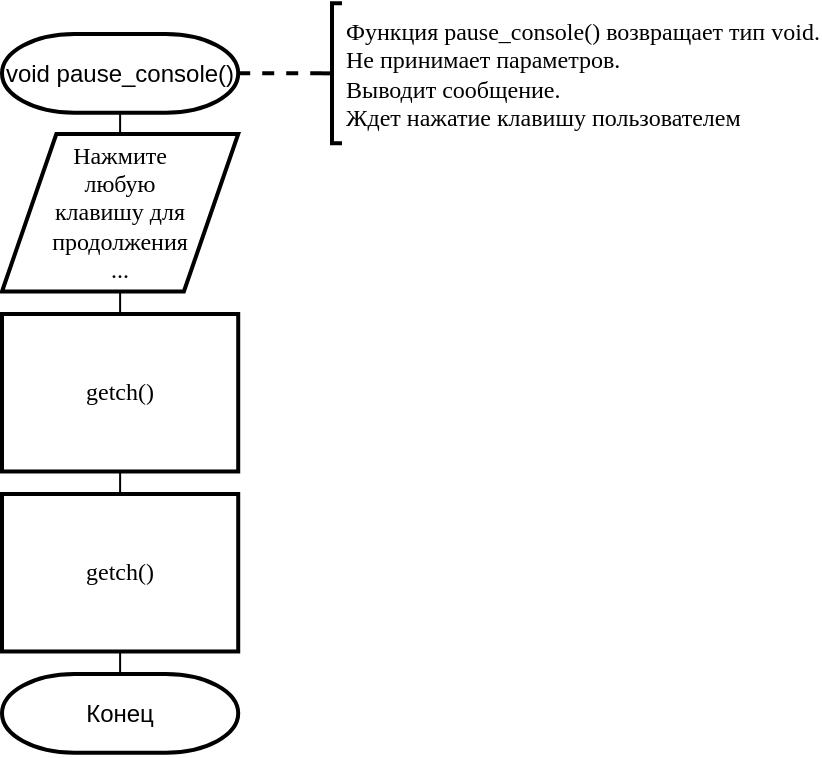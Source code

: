 <mxfile version="13.0.3" type="device"><diagram id="kB2QwPS2xjDqRCHIN_tW" name="Page-1"><mxGraphModel dx="868" dy="519" grid="1" gridSize="10" guides="1" tooltips="1" connect="1" arrows="1" fold="1" page="1" pageScale="1" pageWidth="827" pageHeight="1169" math="0" shadow="0"><root><mxCell id="0"/><mxCell id="1" parent="0"/><mxCell id="D67ZbKE-zBBo7rAZu5EC-7" style="edgeStyle=orthogonalEdgeStyle;rounded=0;orthogonalLoop=1;jettySize=auto;html=1;exitX=0.5;exitY=1;exitDx=0;exitDy=0;exitPerimeter=0;entryX=0.5;entryY=0;entryDx=0;entryDy=0;fontFamily=Times New Roman;endArrow=none;endFill=0;" parent="1" source="D67ZbKE-zBBo7rAZu5EC-1" target="D67ZbKE-zBBo7rAZu5EC-2" edge="1"><mxGeometry relative="1" as="geometry"/></mxCell><mxCell id="D67ZbKE-zBBo7rAZu5EC-11" style="edgeStyle=orthogonalEdgeStyle;rounded=0;orthogonalLoop=1;jettySize=auto;html=1;exitX=1;exitY=0.5;exitDx=0;exitDy=0;exitPerimeter=0;entryX=0;entryY=0.5;entryDx=0;entryDy=0;entryPerimeter=0;endArrow=none;endFill=0;fontFamily=Times New Roman;dashed=1;strokeWidth=2;" parent="1" source="D67ZbKE-zBBo7rAZu5EC-1" target="D67ZbKE-zBBo7rAZu5EC-6" edge="1"><mxGeometry relative="1" as="geometry"/></mxCell><mxCell id="D67ZbKE-zBBo7rAZu5EC-1" value="void pause_console()" style="strokeWidth=2;html=1;shape=mxgraph.flowchart.terminator;whiteSpace=wrap;" parent="1" vertex="1"><mxGeometry x="80" y="40" width="118.11" height="39.37" as="geometry"/></mxCell><mxCell id="D67ZbKE-zBBo7rAZu5EC-8" style="edgeStyle=orthogonalEdgeStyle;rounded=0;orthogonalLoop=1;jettySize=auto;html=1;exitX=0.5;exitY=1;exitDx=0;exitDy=0;entryX=0.5;entryY=0;entryDx=0;entryDy=0;endArrow=none;endFill=0;fontFamily=Times New Roman;" parent="1" source="D67ZbKE-zBBo7rAZu5EC-2" target="D67ZbKE-zBBo7rAZu5EC-3" edge="1"><mxGeometry relative="1" as="geometry"/></mxCell><mxCell id="D67ZbKE-zBBo7rAZu5EC-2" value="Нажмите&lt;br&gt;любую&lt;br&gt;клавишу для&lt;br&gt;продолжения&lt;br&gt;..." style="shape=parallelogram;html=1;strokeWidth=2;perimeter=parallelogramPerimeter;whiteSpace=wrap;rounded=0;arcSize=12;size=0.23;fontFamily=Times New Roman;" parent="1" vertex="1"><mxGeometry x="80" y="90" width="118.11" height="78.74" as="geometry"/></mxCell><mxCell id="D67ZbKE-zBBo7rAZu5EC-9" style="edgeStyle=orthogonalEdgeStyle;rounded=0;orthogonalLoop=1;jettySize=auto;html=1;exitX=0.5;exitY=1;exitDx=0;exitDy=0;entryX=0.5;entryY=0;entryDx=0;entryDy=0;endArrow=none;endFill=0;fontFamily=Times New Roman;" parent="1" source="D67ZbKE-zBBo7rAZu5EC-3" target="D67ZbKE-zBBo7rAZu5EC-4" edge="1"><mxGeometry relative="1" as="geometry"/></mxCell><mxCell id="D67ZbKE-zBBo7rAZu5EC-3" value="getch()" style="rounded=0;whiteSpace=wrap;html=1;absoluteArcSize=1;arcSize=14;strokeWidth=2;fontFamily=Times New Roman;" parent="1" vertex="1"><mxGeometry x="80" y="180" width="118.11" height="78.74" as="geometry"/></mxCell><mxCell id="D67ZbKE-zBBo7rAZu5EC-10" style="edgeStyle=orthogonalEdgeStyle;rounded=0;orthogonalLoop=1;jettySize=auto;html=1;exitX=0.5;exitY=1;exitDx=0;exitDy=0;entryX=0.5;entryY=0;entryDx=0;entryDy=0;entryPerimeter=0;endArrow=none;endFill=0;fontFamily=Times New Roman;" parent="1" source="D67ZbKE-zBBo7rAZu5EC-4" target="D67ZbKE-zBBo7rAZu5EC-5" edge="1"><mxGeometry relative="1" as="geometry"/></mxCell><mxCell id="D67ZbKE-zBBo7rAZu5EC-4" value="&lt;span&gt;getch()&lt;/span&gt;" style="rounded=0;whiteSpace=wrap;html=1;absoluteArcSize=1;arcSize=14;strokeWidth=2;fontFamily=Times New Roman;" parent="1" vertex="1"><mxGeometry x="80" y="270" width="118.11" height="78.74" as="geometry"/></mxCell><mxCell id="D67ZbKE-zBBo7rAZu5EC-5" value="Конец" style="strokeWidth=2;html=1;shape=mxgraph.flowchart.terminator;whiteSpace=wrap;" parent="1" vertex="1"><mxGeometry x="80" y="360" width="118.11" height="39.37" as="geometry"/></mxCell><mxCell id="D67ZbKE-zBBo7rAZu5EC-6" value="Функция pause_console() возвращает тип void.&lt;br&gt;Не принимает параметров.&lt;br&gt;Выводит сообщение.&lt;br&gt;Ждет нажатие клавишу пользователем" style="strokeWidth=2;html=1;shape=mxgraph.flowchart.annotation_2;align=left;labelPosition=right;pointerEvents=1;rounded=0;fontFamily=Times New Roman;" parent="1" vertex="1"><mxGeometry x="240" y="24.68" width="10" height="70" as="geometry"/></mxCell></root></mxGraphModel></diagram></mxfile>